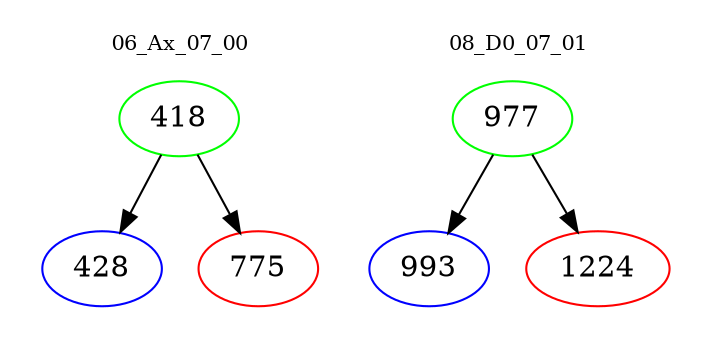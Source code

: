 digraph{
subgraph cluster_0 {
color = white
label = "06_Ax_07_00";
fontsize=10;
T0_418 [label="418", color="green"]
T0_418 -> T0_428 [color="black"]
T0_428 [label="428", color="blue"]
T0_418 -> T0_775 [color="black"]
T0_775 [label="775", color="red"]
}
subgraph cluster_1 {
color = white
label = "08_D0_07_01";
fontsize=10;
T1_977 [label="977", color="green"]
T1_977 -> T1_993 [color="black"]
T1_993 [label="993", color="blue"]
T1_977 -> T1_1224 [color="black"]
T1_1224 [label="1224", color="red"]
}
}

